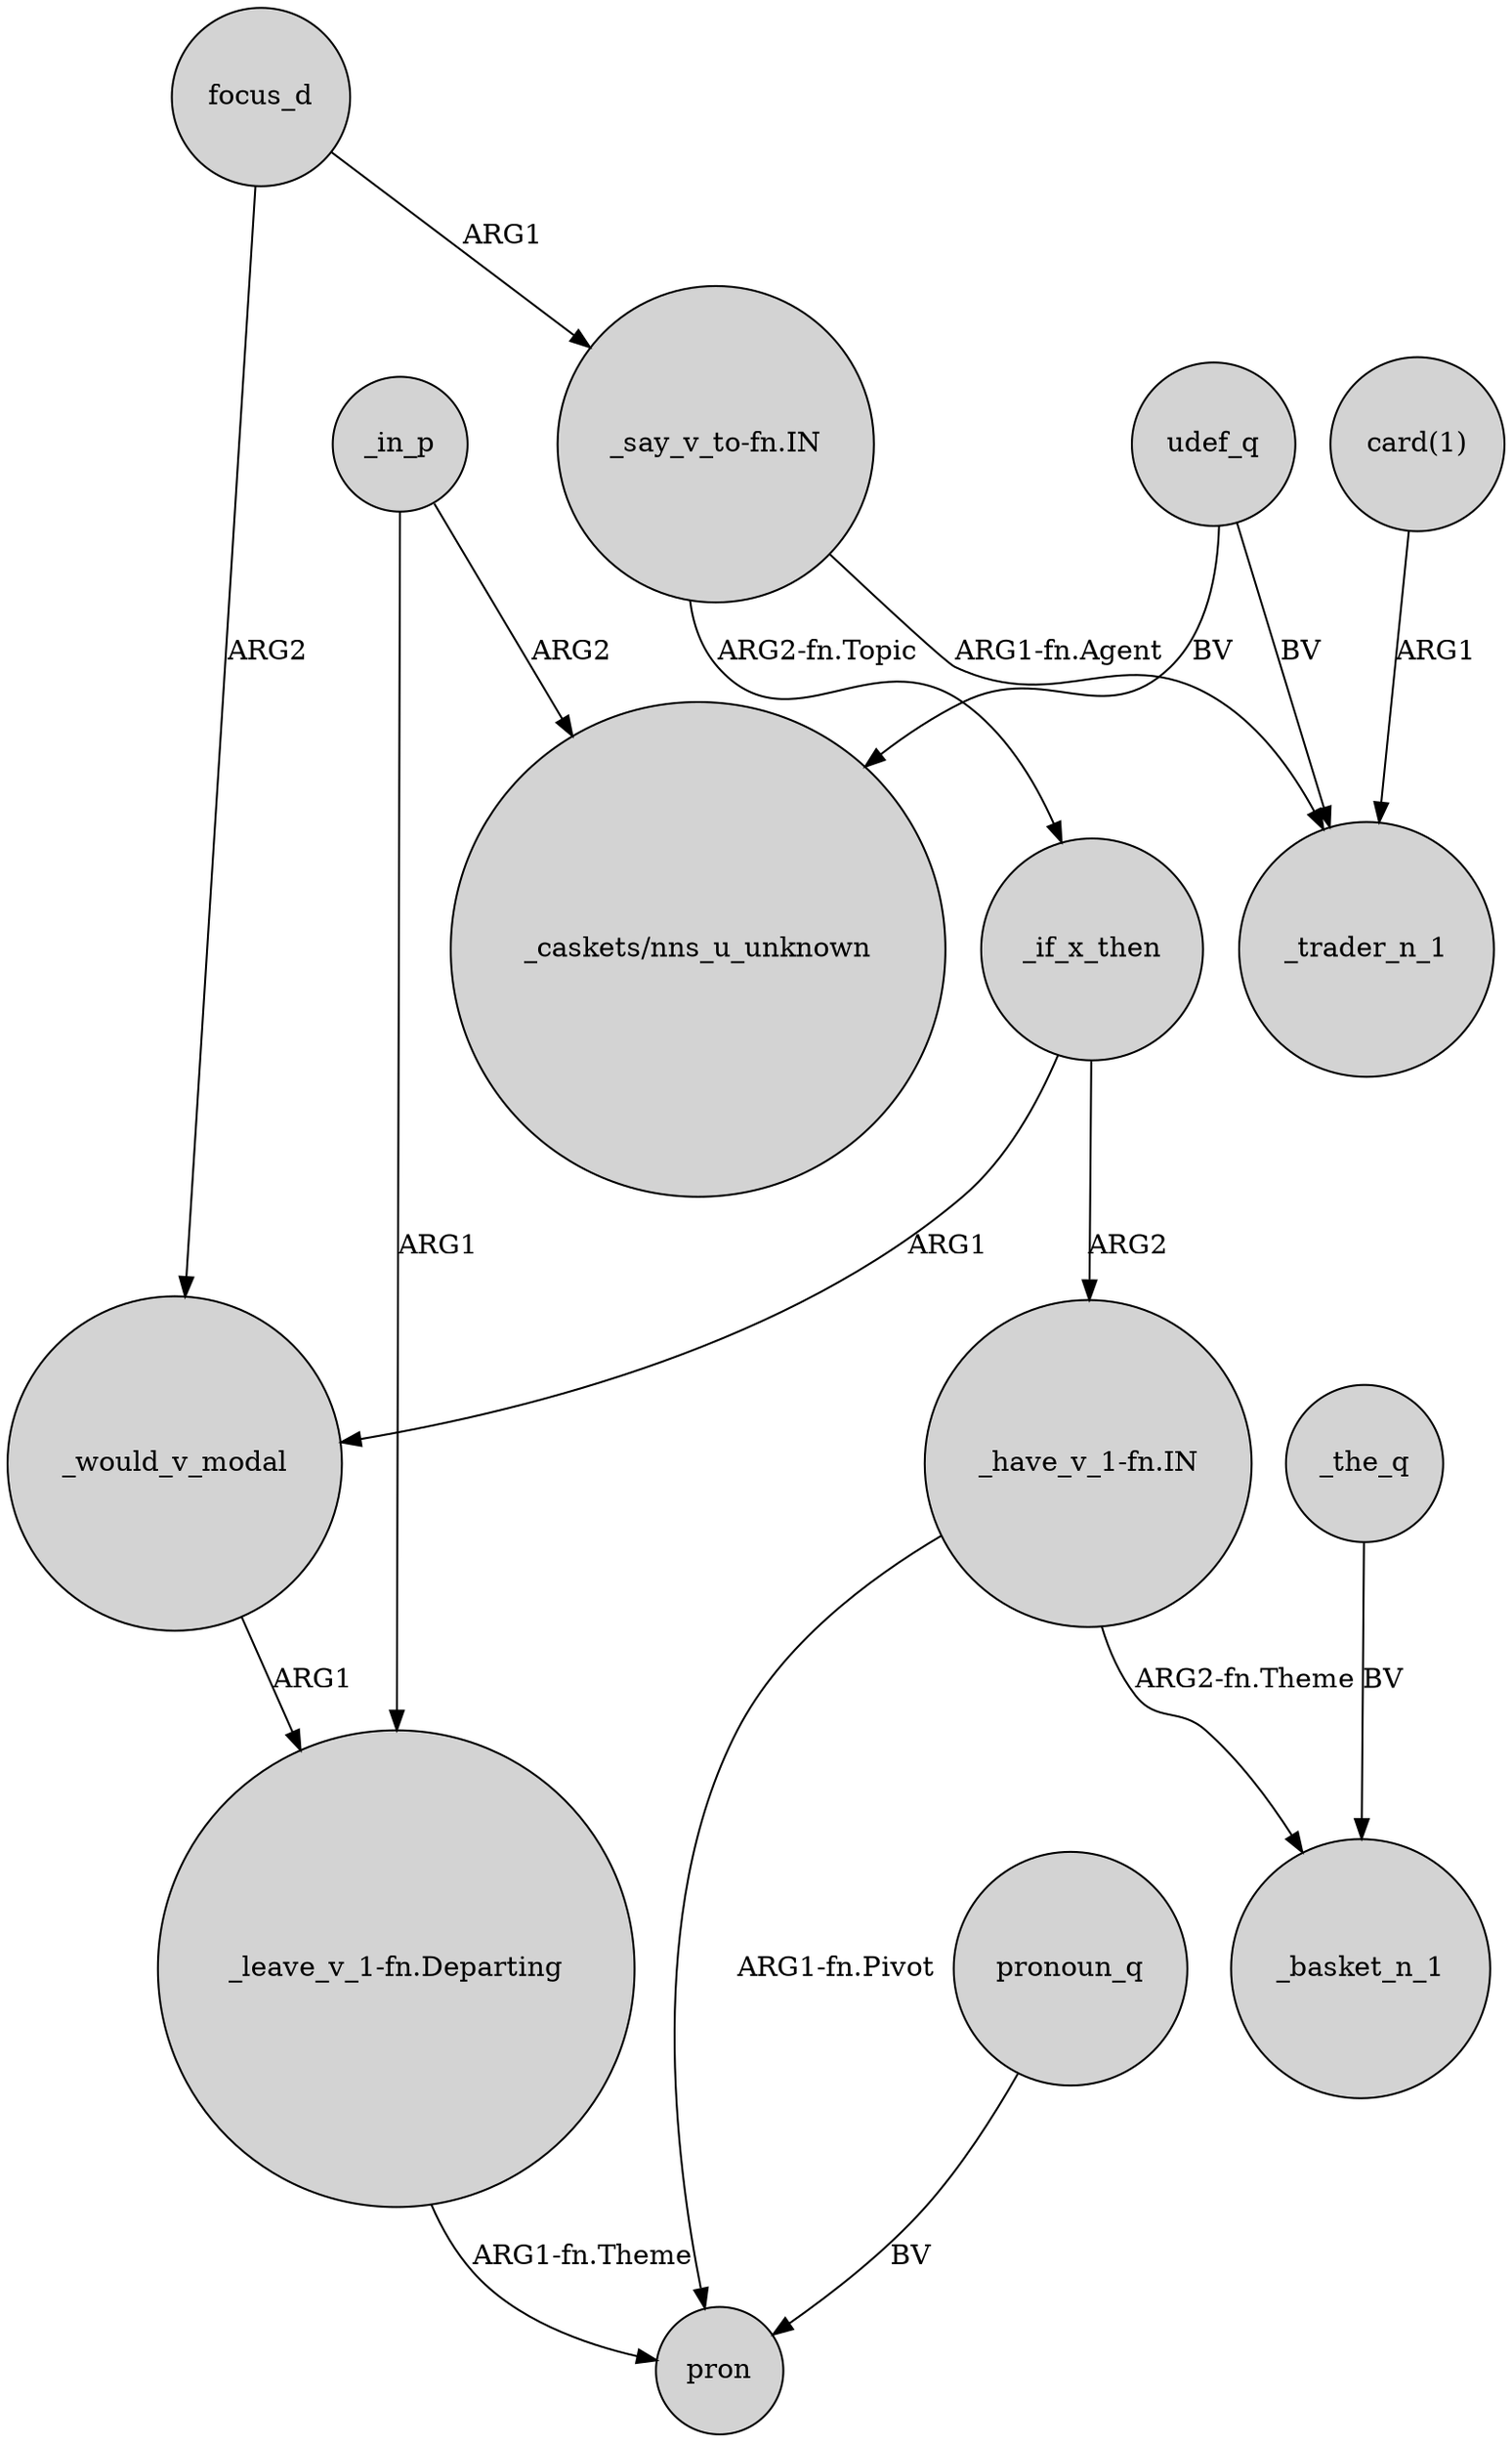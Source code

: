 digraph {
	node [shape=circle style=filled]
	_in_p -> "_leave_v_1-fn.Departing" [label=ARG1]
	focus_d -> _would_v_modal [label=ARG2]
	"_leave_v_1-fn.Departing" -> pron [label="ARG1-fn.Theme"]
	_if_x_then -> _would_v_modal [label=ARG1]
	"card(1)" -> _trader_n_1 [label=ARG1]
	_if_x_then -> "_have_v_1-fn.IN" [label=ARG2]
	"_say_v_to-fn.IN" -> _if_x_then [label="ARG2-fn.Topic"]
	_the_q -> _basket_n_1 [label=BV]
	_would_v_modal -> "_leave_v_1-fn.Departing" [label=ARG1]
	udef_q -> "_caskets/nns_u_unknown" [label=BV]
	_in_p -> "_caskets/nns_u_unknown" [label=ARG2]
	"_have_v_1-fn.IN" -> pron [label="ARG1-fn.Pivot"]
	udef_q -> _trader_n_1 [label=BV]
	"_have_v_1-fn.IN" -> _basket_n_1 [label="ARG2-fn.Theme"]
	"_say_v_to-fn.IN" -> _trader_n_1 [label="ARG1-fn.Agent"]
	focus_d -> "_say_v_to-fn.IN" [label=ARG1]
	pronoun_q -> pron [label=BV]
}
